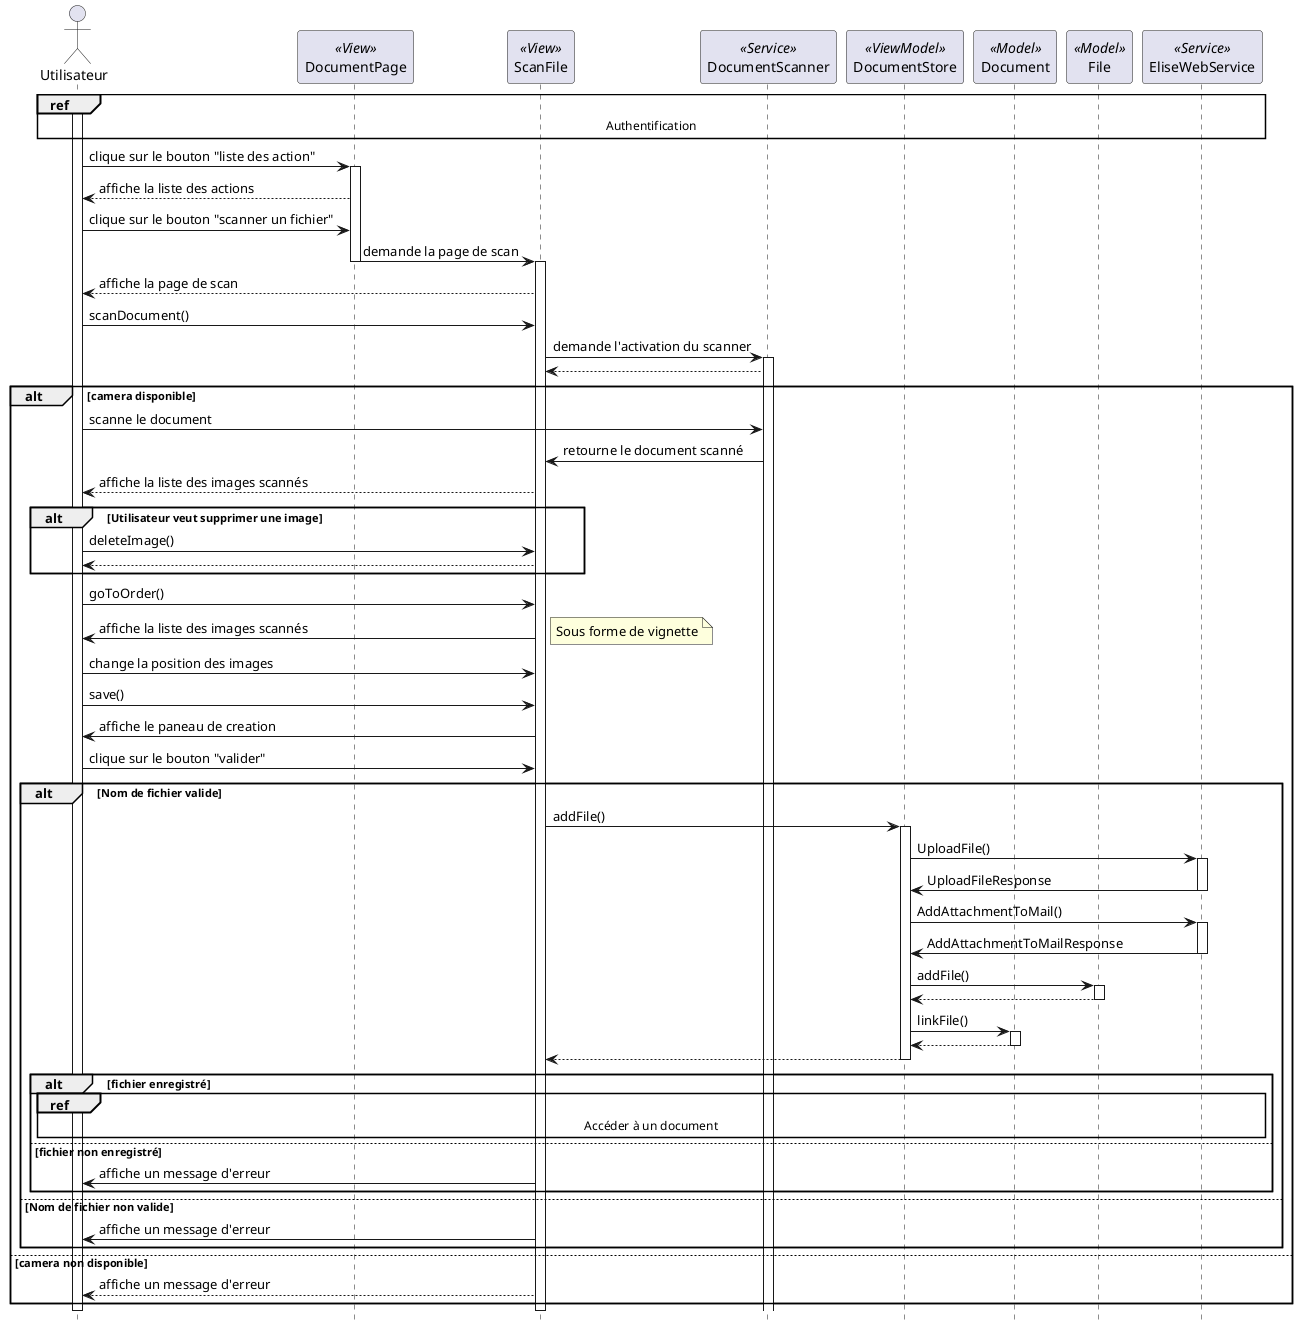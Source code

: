 @startuml sequence_add_scan_file

hide footbox


actor "Utilisateur" as user
participant "DocumentPage" as docView << View >>
participant "ScanFile" as ScanFile << View >>
participant "DocumentScanner" as scanner << Service >>
participant "DocumentStore" as docVm << ViewModel >>
participant "Document" as docM << Model >>
participant "File" as fileM << Model >>
participant "EliseWebService" as ws << Service >>



ref over user, ScanFile, docView, scanner, docVm, docM, fileM, ws : Authentification
activate user
user -> docView : clique sur le bouton "liste des action"
activate docView
docView --> user : affiche la liste des actions
user -> docView : clique sur le bouton "scanner un fichier"
' docView instancie un objet de type ScanFile
docView -> ScanFile : demande la page de scan
deactivate docView
activate ScanFile
ScanFile --> user : affiche la page de scan
user -> ScanFile : scanDocument()
ScanFile -> scanner : demande l'activation du scanner
activate scanner
scanner --> ScanFile 
alt camera disponible
user -> scanner : scanne le document
scanner -> ScanFile : retourne le document scanné
        ScanFile --> user : affiche la liste des images scannés
        alt  Utilisateur veut supprimer une image 
            user -> ScanFile : deleteImage()
            ScanFile --> user 
        end
            user -> ScanFile : goToOrder()
            ScanFile -> user : affiche la liste des images scannés
            note right : Sous forme de vignette 
            user -> ScanFile : change la position des images
            user -> ScanFile : save()
            ScanFile -> user : affiche le paneau de creation
            user -> ScanFile : clique sur le bouton "valider"
            alt Nom de fichier valide
            ScanFile -> docVm : addFile()
            activate docVm
            docVm -> ws : UploadFile()
            activate ws
            ws -> docVm : UploadFileResponse
            deactivate ws
            docVm -> ws: AddAttachmentToMail()
            activate ws
            ws -> docVm : AddAttachmentToMailResponse
            deactivate ws
            docVm -> fileM : addFile()
            activate fileM
            fileM --> docVm 
            deactivate fileM
            docVm -> docM : linkFile()
            activate docM
            docM --> docVm 
            deactivate docM
            docVm --> ScanFile
            deactivate docVm
            alt  fichier enregistré
                    ref over user,docView,ScanFile,scanner,docVm,docM,fileM,ws : Accéder à un document 

            else fichier non enregistré
                ScanFile -> user : affiche un message d'erreur
              end
              else Nom de fichier non valide
                ScanFile -> user : affiche un message d'erreur
            end
else camera non disponible
    ScanFile --> user : affiche un message d'erreur
end
deactivate ScanFile
deactivate user
